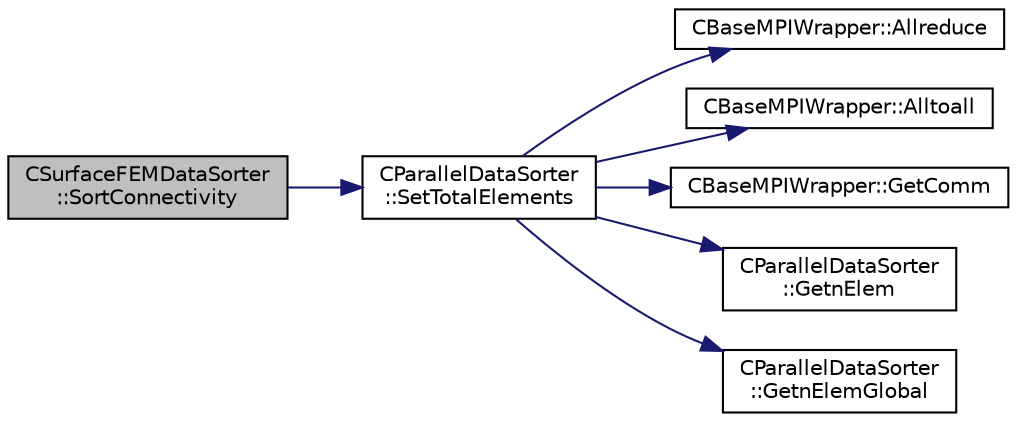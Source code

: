 digraph "CSurfaceFEMDataSorter::SortConnectivity"
{
 // LATEX_PDF_SIZE
  edge [fontname="Helvetica",fontsize="10",labelfontname="Helvetica",labelfontsize="10"];
  node [fontname="Helvetica",fontsize="10",shape=record];
  rankdir="LR";
  Node1 [label="CSurfaceFEMDataSorter\l::SortConnectivity",height=0.2,width=0.4,color="black", fillcolor="grey75", style="filled", fontcolor="black",tooltip="Sort the connectivities (volume and surface) into data structures used for output file writing...."];
  Node1 -> Node2 [color="midnightblue",fontsize="10",style="solid",fontname="Helvetica"];
  Node2 [label="CParallelDataSorter\l::SetTotalElements",height=0.2,width=0.4,color="black", fillcolor="white", style="filled",URL="$classCParallelDataSorter.html#a31329f73e624456af5f988c149d483a2",tooltip="Set the total number of elements after sorting individual element types."];
  Node2 -> Node3 [color="midnightblue",fontsize="10",style="solid",fontname="Helvetica"];
  Node3 [label="CBaseMPIWrapper::Allreduce",height=0.2,width=0.4,color="black", fillcolor="white", style="filled",URL="$classCBaseMPIWrapper.html#a381d4b3738c09d92ee1ae9f89715b541",tooltip=" "];
  Node2 -> Node4 [color="midnightblue",fontsize="10",style="solid",fontname="Helvetica"];
  Node4 [label="CBaseMPIWrapper::Alltoall",height=0.2,width=0.4,color="black", fillcolor="white", style="filled",URL="$classCBaseMPIWrapper.html#ade915135d4560a390849e5744488b5ef",tooltip=" "];
  Node2 -> Node5 [color="midnightblue",fontsize="10",style="solid",fontname="Helvetica"];
  Node5 [label="CBaseMPIWrapper::GetComm",height=0.2,width=0.4,color="black", fillcolor="white", style="filled",URL="$classCBaseMPIWrapper.html#a8154391fc3522954802889d81d4ef5da",tooltip=" "];
  Node2 -> Node6 [color="midnightblue",fontsize="10",style="solid",fontname="Helvetica"];
  Node6 [label="CParallelDataSorter\l::GetnElem",height=0.2,width=0.4,color="black", fillcolor="white", style="filled",URL="$classCParallelDataSorter.html#abd4143238954765e95d9f55c05cff1bd",tooltip="Get the global of elements (accumulated from all ranks and element types)"];
  Node2 -> Node7 [color="midnightblue",fontsize="10",style="solid",fontname="Helvetica"];
  Node7 [label="CParallelDataSorter\l::GetnElemGlobal",height=0.2,width=0.4,color="black", fillcolor="white", style="filled",URL="$classCParallelDataSorter.html#ae9150ff5072dc0b7fabfa8cad2130f88",tooltip="Get the global number of elements."];
}
